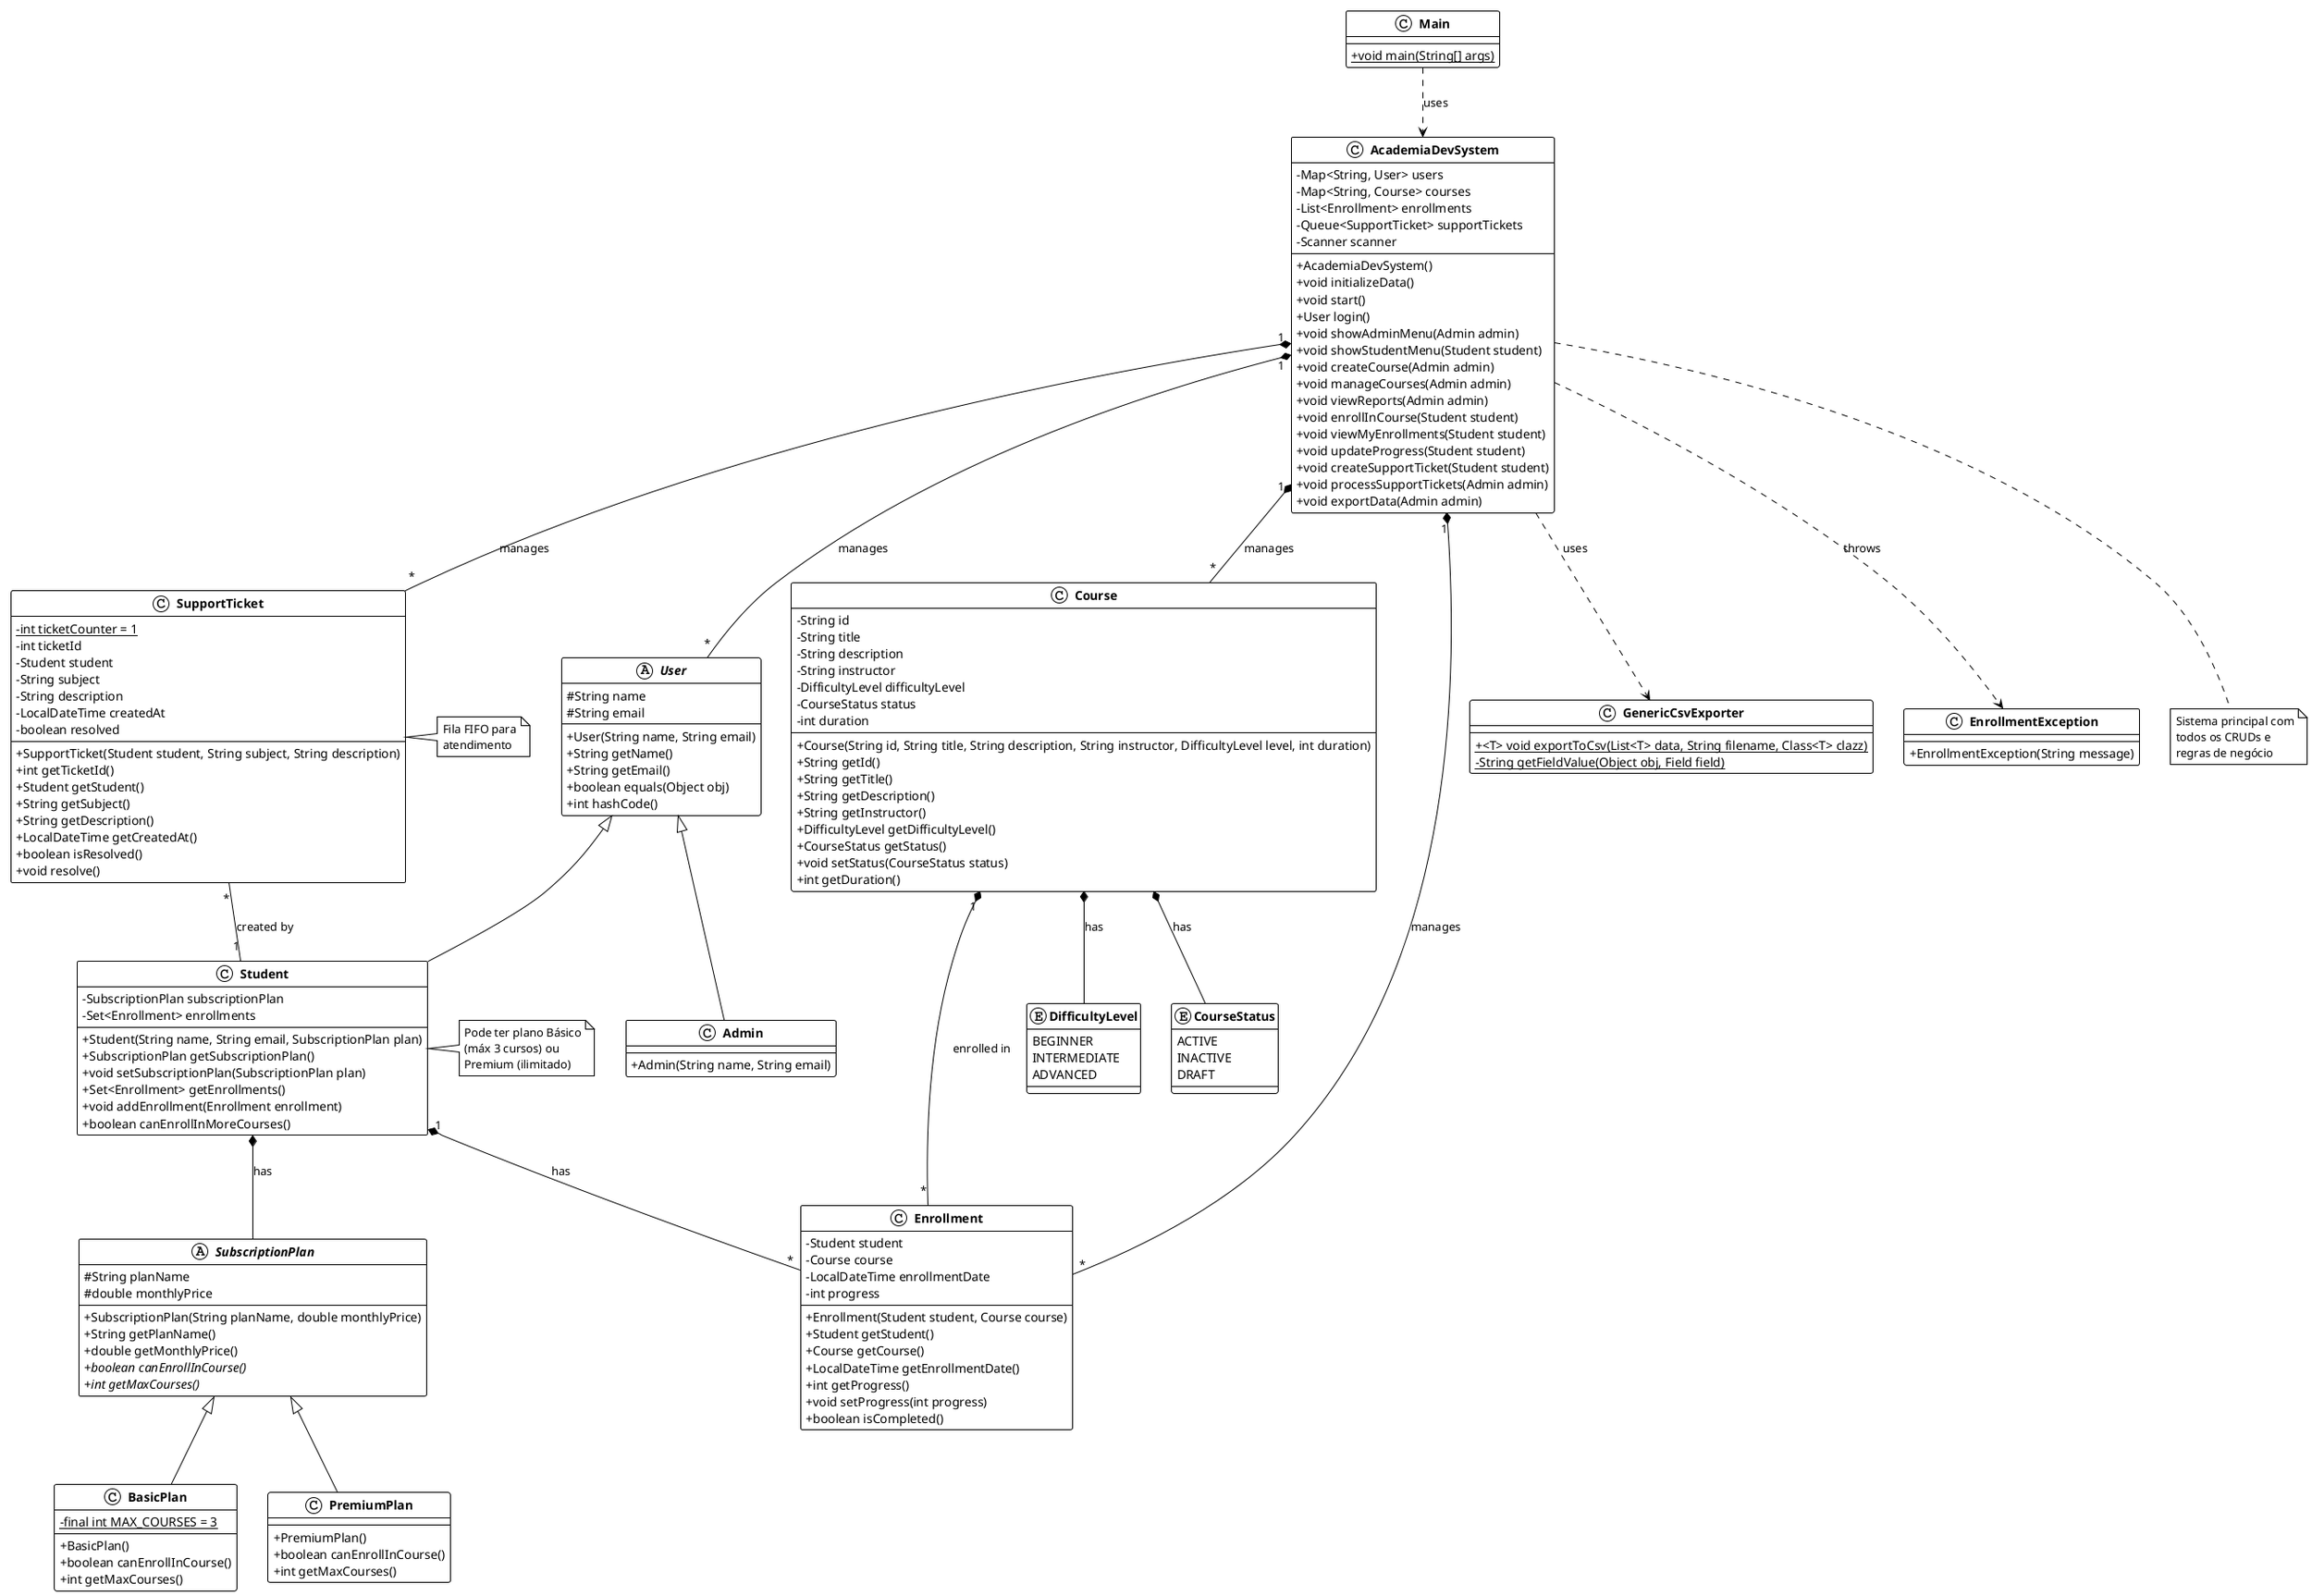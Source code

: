 @startuml AcademiaDev

!theme plain
skinparam classAttributeIconSize 0
skinparam classFontStyle bold

' Abstract Classes
abstract class User {
    # String name
    # String email
    + User(String name, String email)
    + String getName()
    + String getEmail()
    + boolean equals(Object obj)
    + int hashCode()
}

abstract class SubscriptionPlan {
    # String planName
    # double monthlyPrice
    + SubscriptionPlan(String planName, double monthlyPrice)
    + String getPlanName()
    + double getMonthlyPrice()
    + {abstract} boolean canEnrollInCourse()
    + {abstract} int getMaxCourses()
}

' Concrete Classes
class Admin {
    + Admin(String name, String email)
}

class Student {
    - SubscriptionPlan subscriptionPlan
    - Set<Enrollment> enrollments
    + Student(String name, String email, SubscriptionPlan plan)
    + SubscriptionPlan getSubscriptionPlan()
    + void setSubscriptionPlan(SubscriptionPlan plan)
    + Set<Enrollment> getEnrollments()
    + void addEnrollment(Enrollment enrollment)
    + boolean canEnrollInMoreCourses()
}

class BasicPlan {
    - {static} final int MAX_COURSES = 3
    + BasicPlan()
    + boolean canEnrollInCourse()
    + int getMaxCourses()
}

class PremiumPlan {
    + PremiumPlan()
    + boolean canEnrollInCourse()
    + int getMaxCourses()
}

class Course {
    - String id
    - String title
    - String description
    - String instructor
    - DifficultyLevel difficultyLevel
    - CourseStatus status
    - int duration
    + Course(String id, String title, String description, String instructor, DifficultyLevel level, int duration)
    + String getId()
    + String getTitle()
    + String getDescription()
    + String getInstructor()
    + DifficultyLevel getDifficultyLevel()
    + CourseStatus getStatus()
    + void setStatus(CourseStatus status)
    + int getDuration()
}

class Enrollment {
    - Student student
    - Course course
    - LocalDateTime enrollmentDate
    - int progress
    + Enrollment(Student student, Course course)
    + Student getStudent()
    + Course getCourse()
    + LocalDateTime getEnrollmentDate()
    + int getProgress()
    + void setProgress(int progress)
    + boolean isCompleted()
}

class SupportTicket {
    - {static} int ticketCounter = 1
    - int ticketId
    - Student student
    - String subject
    - String description
    - LocalDateTime createdAt
    - boolean resolved
    + SupportTicket(Student student, String subject, String description)
    + int getTicketId()
    + Student getStudent()
    + String getSubject()
    + String getDescription()
    + LocalDateTime getCreatedAt()
    + boolean isResolved()
    + void resolve()
}

class AcademiaDevSystem {
    - Map<String, User> users
    - Map<String, Course> courses
    - List<Enrollment> enrollments
    - Queue<SupportTicket> supportTickets
    - Scanner scanner
    + AcademiaDevSystem()
    + void initializeData()
    + void start()
    + User login()
    + void showAdminMenu(Admin admin)
    + void showStudentMenu(Student student)
    + void createCourse(Admin admin)
    + void manageCourses(Admin admin)
    + void viewReports(Admin admin)
    + void enrollInCourse(Student student)
    + void viewMyEnrollments(Student student)
    + void updateProgress(Student student)
    + void createSupportTicket(Student student)
    + void processSupportTickets(Admin admin)
    + void exportData(Admin admin)
}

class GenericCsvExporter {
    + {static} <T> void exportToCsv(List<T> data, String filename, Class<T> clazz)
    - {static} String getFieldValue(Object obj, Field field)
}

class Main {
    + {static} void main(String[] args)
}

' Enums
enum DifficultyLevel {
    BEGINNER
    INTERMEDIATE
    ADVANCED
}

enum CourseStatus {
    ACTIVE
    INACTIVE
    DRAFT
}

' Exception
class EnrollmentException {
    + EnrollmentException(String message)
}

' Relationships
User <|-- Admin
User <|-- Student
SubscriptionPlan <|-- BasicPlan
SubscriptionPlan <|-- PremiumPlan

Student *-- SubscriptionPlan : has
Student "1" *-- "*" Enrollment : has
Course "1" *-- "*" Enrollment : enrolled in
Course *-- DifficultyLevel : has
Course *-- CourseStatus : has

SupportTicket "*" -- "1" Student : created by

AcademiaDevSystem "1" *-- "*" User : manages
AcademiaDevSystem "1" *-- "*" Course : manages
AcademiaDevSystem "1" *-- "*" Enrollment : manages
AcademiaDevSystem "1" *-- "*" SupportTicket : manages

Main ..> AcademiaDevSystem : uses
AcademiaDevSystem ..> GenericCsvExporter : uses
AcademiaDevSystem ..> EnrollmentException : throws

note right of Student : Pode ter plano Básico\n(máx 3 cursos) ou\nPremium (ilimitado)

note right of SupportTicket : Fila FIFO para\natendimento

note bottom of AcademiaDevSystem : Sistema principal com\ntodos os CRUDs e\nregras de negócio

@enduml

